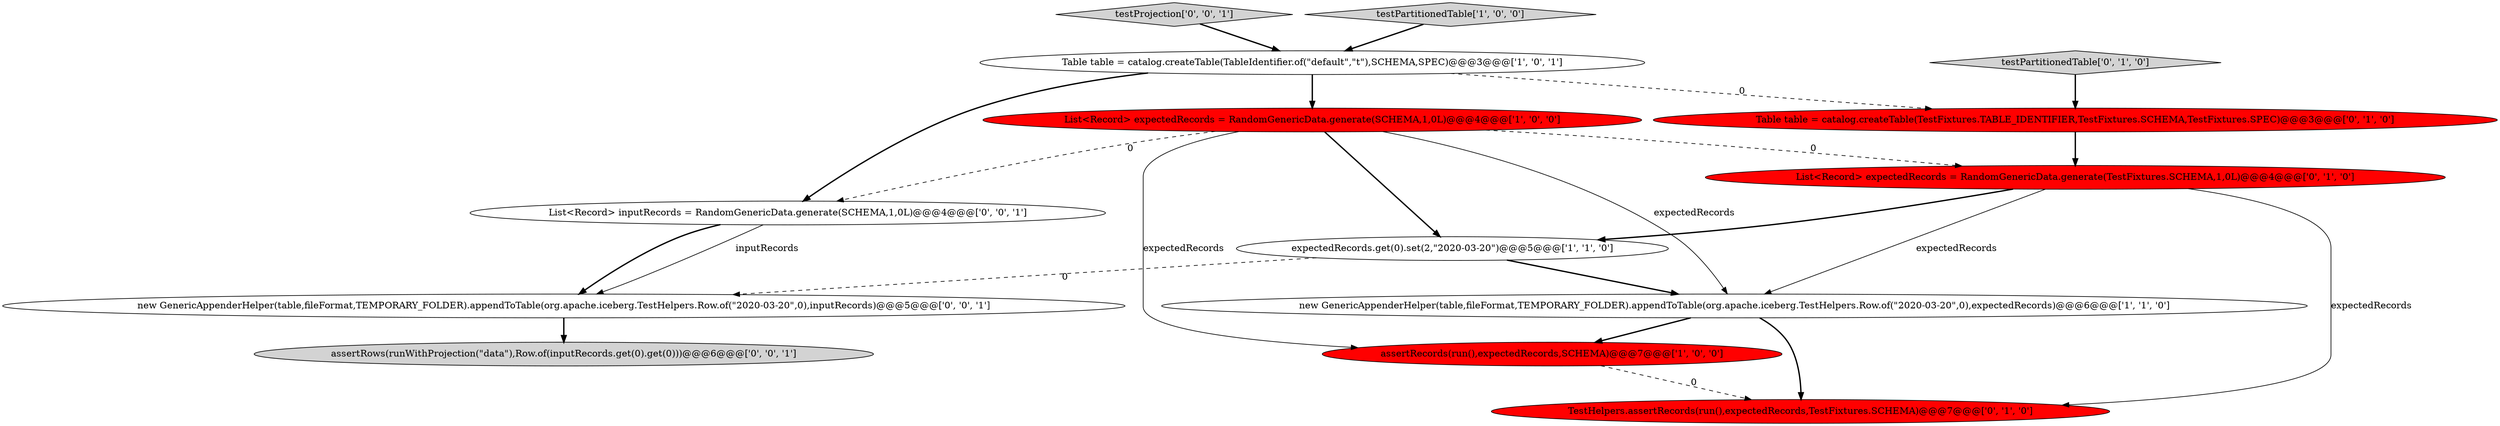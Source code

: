 digraph {
11 [style = filled, label = "assertRows(runWithProjection(\"data\"),Row.of(inputRecords.get(0).get(0)))@@@6@@@['0', '0', '1']", fillcolor = lightgray, shape = ellipse image = "AAA0AAABBB3BBB"];
13 [style = filled, label = "testProjection['0', '0', '1']", fillcolor = lightgray, shape = diamond image = "AAA0AAABBB3BBB"];
9 [style = filled, label = "TestHelpers.assertRecords(run(),expectedRecords,TestFixtures.SCHEMA)@@@7@@@['0', '1', '0']", fillcolor = red, shape = ellipse image = "AAA1AAABBB2BBB"];
2 [style = filled, label = "Table table = catalog.createTable(TableIdentifier.of(\"default\",\"t\"),SCHEMA,SPEC)@@@3@@@['1', '0', '1']", fillcolor = white, shape = ellipse image = "AAA0AAABBB1BBB"];
10 [style = filled, label = "new GenericAppenderHelper(table,fileFormat,TEMPORARY_FOLDER).appendToTable(org.apache.iceberg.TestHelpers.Row.of(\"2020-03-20\",0),inputRecords)@@@5@@@['0', '0', '1']", fillcolor = white, shape = ellipse image = "AAA0AAABBB3BBB"];
1 [style = filled, label = "List<Record> expectedRecords = RandomGenericData.generate(SCHEMA,1,0L)@@@4@@@['1', '0', '0']", fillcolor = red, shape = ellipse image = "AAA1AAABBB1BBB"];
12 [style = filled, label = "List<Record> inputRecords = RandomGenericData.generate(SCHEMA,1,0L)@@@4@@@['0', '0', '1']", fillcolor = white, shape = ellipse image = "AAA0AAABBB3BBB"];
0 [style = filled, label = "new GenericAppenderHelper(table,fileFormat,TEMPORARY_FOLDER).appendToTable(org.apache.iceberg.TestHelpers.Row.of(\"2020-03-20\",0),expectedRecords)@@@6@@@['1', '1', '0']", fillcolor = white, shape = ellipse image = "AAA0AAABBB1BBB"];
8 [style = filled, label = "testPartitionedTable['0', '1', '0']", fillcolor = lightgray, shape = diamond image = "AAA0AAABBB2BBB"];
3 [style = filled, label = "assertRecords(run(),expectedRecords,SCHEMA)@@@7@@@['1', '0', '0']", fillcolor = red, shape = ellipse image = "AAA1AAABBB1BBB"];
4 [style = filled, label = "testPartitionedTable['1', '0', '0']", fillcolor = lightgray, shape = diamond image = "AAA0AAABBB1BBB"];
6 [style = filled, label = "Table table = catalog.createTable(TestFixtures.TABLE_IDENTIFIER,TestFixtures.SCHEMA,TestFixtures.SPEC)@@@3@@@['0', '1', '0']", fillcolor = red, shape = ellipse image = "AAA1AAABBB2BBB"];
5 [style = filled, label = "expectedRecords.get(0).set(2,\"2020-03-20\")@@@5@@@['1', '1', '0']", fillcolor = white, shape = ellipse image = "AAA0AAABBB1BBB"];
7 [style = filled, label = "List<Record> expectedRecords = RandomGenericData.generate(TestFixtures.SCHEMA,1,0L)@@@4@@@['0', '1', '0']", fillcolor = red, shape = ellipse image = "AAA1AAABBB2BBB"];
1->5 [style = bold, label=""];
0->3 [style = bold, label=""];
0->9 [style = bold, label=""];
2->1 [style = bold, label=""];
7->0 [style = solid, label="expectedRecords"];
8->6 [style = bold, label=""];
1->0 [style = solid, label="expectedRecords"];
4->2 [style = bold, label=""];
2->12 [style = bold, label=""];
1->12 [style = dashed, label="0"];
12->10 [style = solid, label="inputRecords"];
7->5 [style = bold, label=""];
12->10 [style = bold, label=""];
5->0 [style = bold, label=""];
3->9 [style = dashed, label="0"];
5->10 [style = dashed, label="0"];
2->6 [style = dashed, label="0"];
7->9 [style = solid, label="expectedRecords"];
1->7 [style = dashed, label="0"];
6->7 [style = bold, label=""];
1->3 [style = solid, label="expectedRecords"];
13->2 [style = bold, label=""];
10->11 [style = bold, label=""];
}
